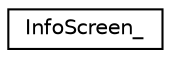 digraph "Graphical Class Hierarchy"
{
  edge [fontname="Helvetica",fontsize="10",labelfontname="Helvetica",labelfontsize="10"];
  node [fontname="Helvetica",fontsize="10",shape=record];
  rankdir="LR";
  Node0 [label="InfoScreen_",height=0.2,width=0.4,color="black", fillcolor="white", style="filled",URL="$structInfoScreen__.html"];
}
